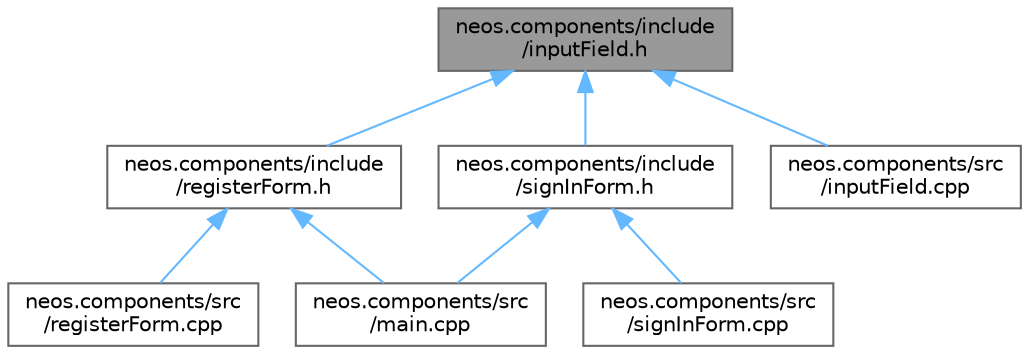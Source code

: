 digraph "neos.components/include/inputField.h"
{
 // INTERACTIVE_SVG=YES
 // LATEX_PDF_SIZE
  bgcolor="transparent";
  edge [fontname=Helvetica,fontsize=10,labelfontname=Helvetica,labelfontsize=10];
  node [fontname=Helvetica,fontsize=10,shape=box,height=0.2,width=0.4];
  Node1 [label="neos.components/include\l/inputField.h",height=0.2,width=0.4,color="gray40", fillcolor="grey60", style="filled", fontcolor="black",tooltip=" "];
  Node1 -> Node2 [dir="back",color="steelblue1",style="solid"];
  Node2 [label="neos.components/include\l/registerForm.h",height=0.2,width=0.4,color="grey40", fillcolor="white", style="filled",URL="$register_form_8h.html",tooltip=" "];
  Node2 -> Node3 [dir="back",color="steelblue1",style="solid"];
  Node3 [label="neos.components/src\l/main.cpp",height=0.2,width=0.4,color="grey40", fillcolor="white", style="filled",URL="$main_8cpp.html",tooltip=" "];
  Node2 -> Node4 [dir="back",color="steelblue1",style="solid"];
  Node4 [label="neos.components/src\l/registerForm.cpp",height=0.2,width=0.4,color="grey40", fillcolor="white", style="filled",URL="$register_form_8cpp.html",tooltip=" "];
  Node1 -> Node5 [dir="back",color="steelblue1",style="solid"];
  Node5 [label="neos.components/include\l/signInForm.h",height=0.2,width=0.4,color="grey40", fillcolor="white", style="filled",URL="$sign_in_form_8h.html",tooltip=" "];
  Node5 -> Node3 [dir="back",color="steelblue1",style="solid"];
  Node5 -> Node6 [dir="back",color="steelblue1",style="solid"];
  Node6 [label="neos.components/src\l/signInForm.cpp",height=0.2,width=0.4,color="grey40", fillcolor="white", style="filled",URL="$sign_in_form_8cpp.html",tooltip=" "];
  Node1 -> Node7 [dir="back",color="steelblue1",style="solid"];
  Node7 [label="neos.components/src\l/inputField.cpp",height=0.2,width=0.4,color="grey40", fillcolor="white", style="filled",URL="$input_field_8cpp.html",tooltip=" "];
}
